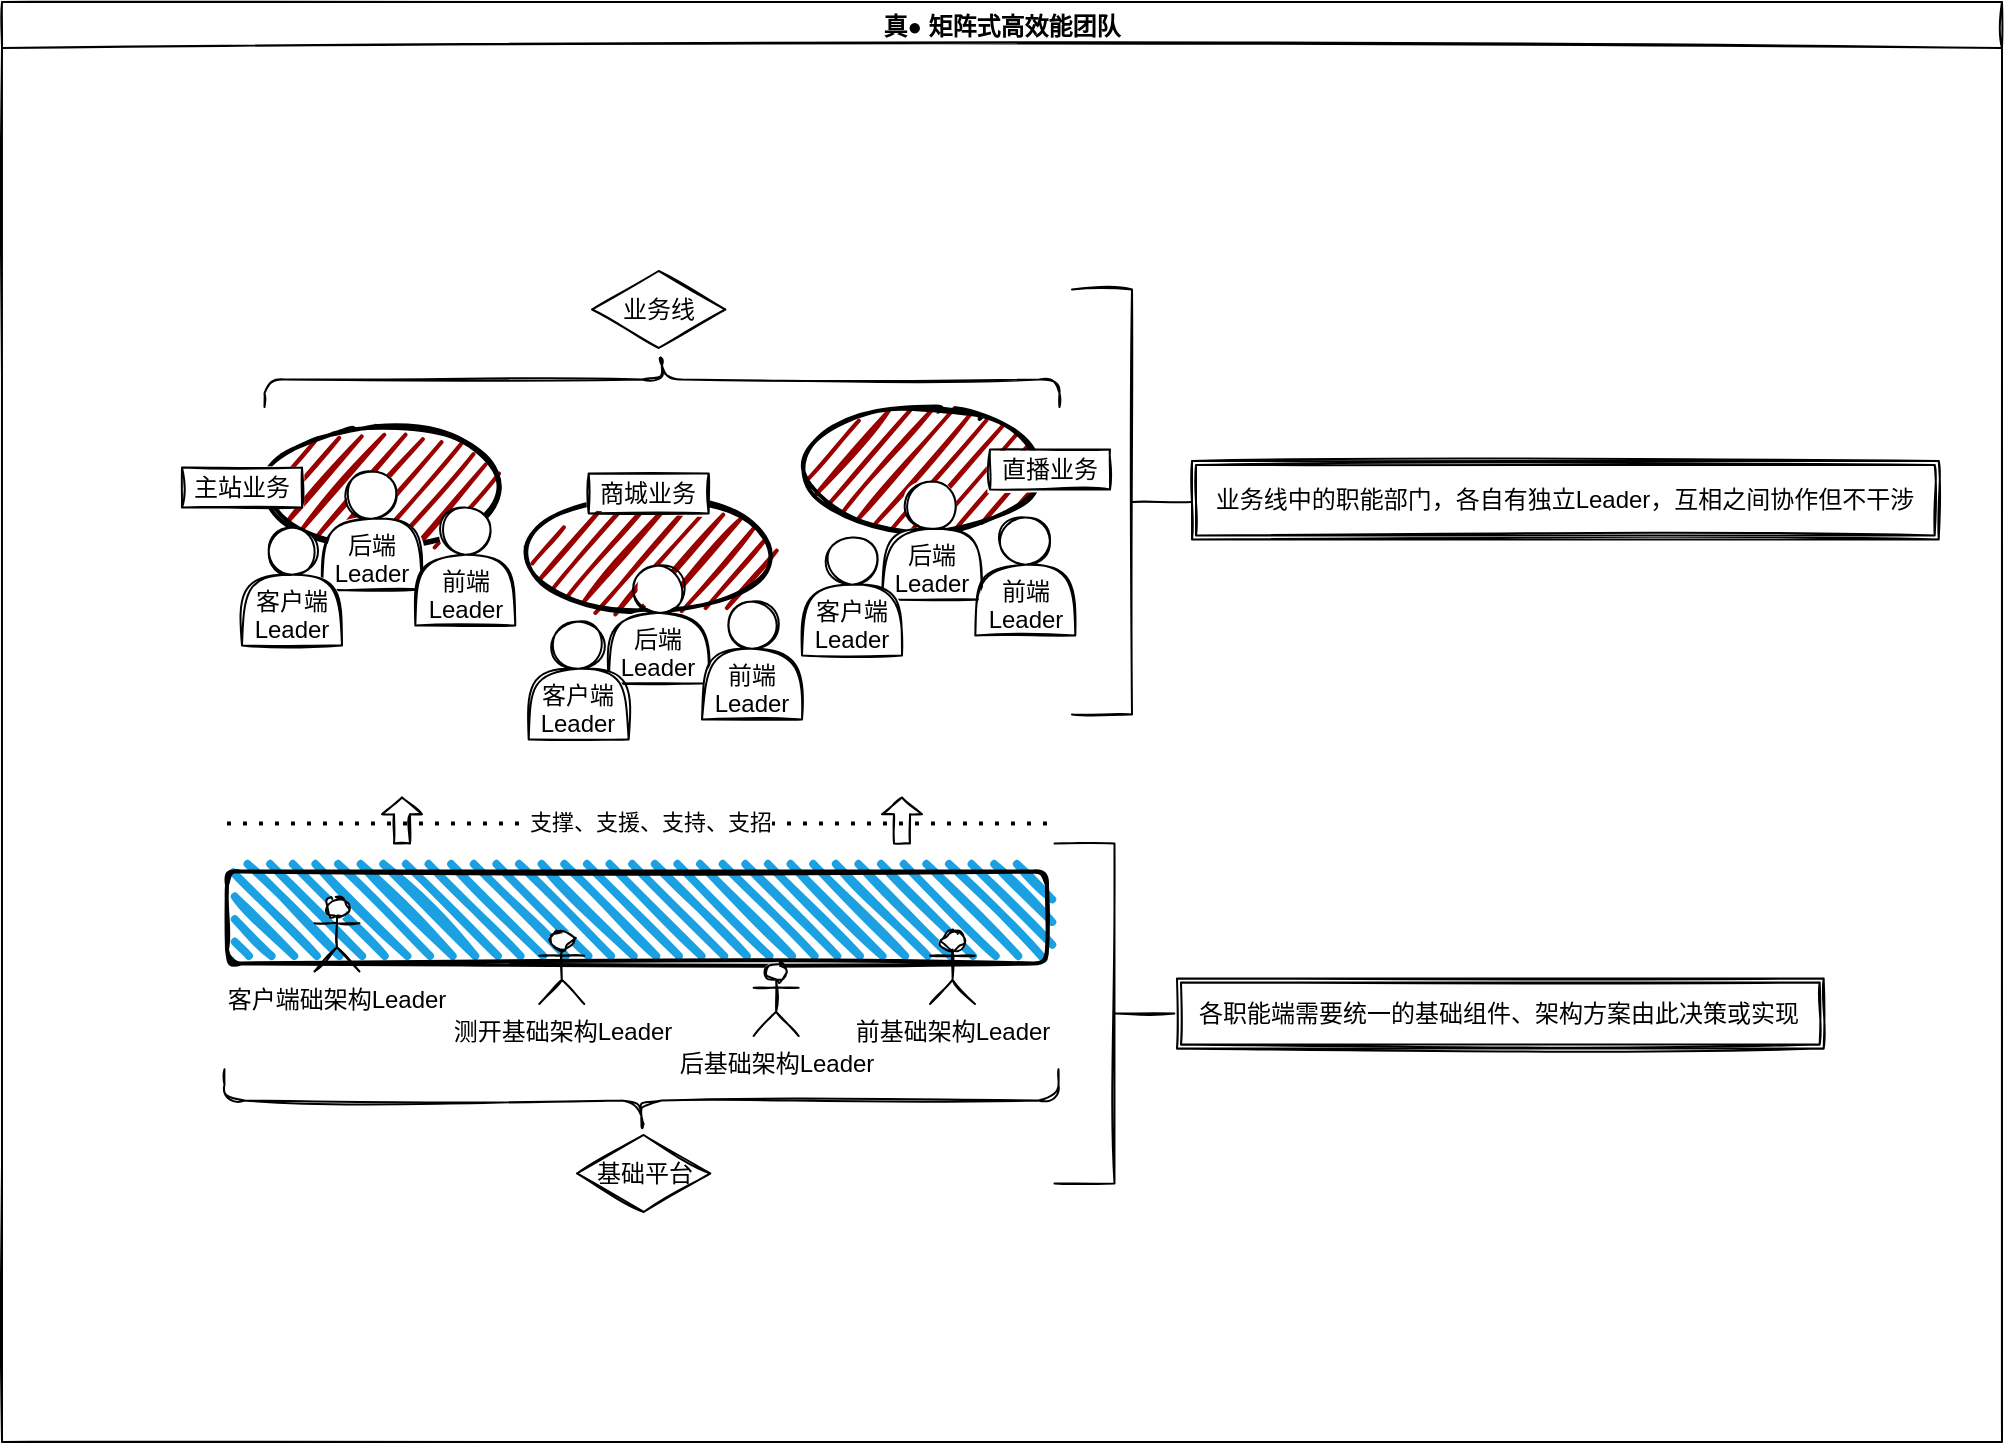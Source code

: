 <mxfile version="14.2.4" type="github">
  <diagram id="yZ-5awFDFZwI3RNw8QD1" name="Page-1">
    <mxGraphModel dx="1342" dy="696" grid="1" gridSize="10" guides="1" tooltips="1" connect="1" arrows="1" fold="1" page="1" pageScale="1" pageWidth="827" pageHeight="1169" math="0" shadow="0">
      <root>
        <mxCell id="0" />
        <mxCell id="1" parent="0" />
        <mxCell id="lFQKLQK3sEn3rDhJFm7_-2" value="" style="ellipse;whiteSpace=wrap;html=1;strokeWidth=2;fillWeight=2;hachureGap=8;fillColor=#990000;fillStyle=dots;sketch=1;" parent="1" vertex="1">
          <mxGeometry x="260" y="482.75" width="120" height="60" as="geometry" />
        </mxCell>
        <mxCell id="lFQKLQK3sEn3rDhJFm7_-8" value="主站业务" style="html=1;whiteSpace=wrap;container=1;recursiveResize=0;collapsible=0;sketch=1;" parent="1" vertex="1">
          <mxGeometry x="220" y="502.75" width="60" height="20" as="geometry" />
        </mxCell>
        <mxCell id="lFQKLQK3sEn3rDhJFm7_-20" value="&lt;br&gt;&lt;br&gt;后端Leader" style="shape=actor;whiteSpace=wrap;html=1;sketch=1;" parent="1" vertex="1">
          <mxGeometry x="290" y="504.75" width="50" height="59" as="geometry" />
        </mxCell>
        <mxCell id="lFQKLQK3sEn3rDhJFm7_-30" value="&lt;br&gt;&lt;br&gt;前端Leader" style="shape=actor;whiteSpace=wrap;html=1;sketch=1;" parent="1" vertex="1">
          <mxGeometry x="336.66" y="522.75" width="50" height="59" as="geometry" />
        </mxCell>
        <mxCell id="lFQKLQK3sEn3rDhJFm7_-31" value="&lt;br&gt;&lt;br&gt;客户端Leader" style="shape=actor;whiteSpace=wrap;html=1;sketch=1;" parent="1" vertex="1">
          <mxGeometry x="250" y="532.75" width="50" height="59" as="geometry" />
        </mxCell>
        <mxCell id="lFQKLQK3sEn3rDhJFm7_-35" value="" style="shape=curlyBracket;whiteSpace=wrap;html=1;rounded=1;sketch=1;rotation=90;" parent="1" vertex="1">
          <mxGeometry x="446.25" y="260" width="27.5" height="397.5" as="geometry" />
        </mxCell>
        <mxCell id="lFQKLQK3sEn3rDhJFm7_-45" value="真● 矩阵式高效能团队" style="swimlane;sketch=1;" parent="1" vertex="1">
          <mxGeometry x="130" y="270" width="1000" height="720" as="geometry" />
        </mxCell>
        <mxCell id="lFQKLQK3sEn3rDhJFm7_-1" value="" style="rounded=1;whiteSpace=wrap;html=1;strokeWidth=2;fillWeight=4;hachureGap=8;hachureAngle=45;fillColor=#1ba1e2;sketch=1;" parent="lFQKLQK3sEn3rDhJFm7_-45" vertex="1">
          <mxGeometry x="112.49" y="434.75" width="410" height="46" as="geometry" />
        </mxCell>
        <mxCell id="lFQKLQK3sEn3rDhJFm7_-5" value="" style="html=1;shape=mxgraph.flowchart.annotation_2;align=left;labelPosition=right;sketch=1;rotation=-180;" parent="lFQKLQK3sEn3rDhJFm7_-45" vertex="1">
          <mxGeometry x="526.24" y="420.75" width="60" height="170" as="geometry" />
        </mxCell>
        <mxCell id="lFQKLQK3sEn3rDhJFm7_-15" value="" style="shape=curlyBracket;whiteSpace=wrap;html=1;rounded=1;sketch=1;rotation=-90;" parent="lFQKLQK3sEn3rDhJFm7_-45" vertex="1">
          <mxGeometry x="304.12" y="340.75" width="31.25" height="417" as="geometry" />
        </mxCell>
        <mxCell id="lFQKLQK3sEn3rDhJFm7_-18" value="基础平台" style="html=1;whiteSpace=wrap;aspect=fixed;shape=isoRectangle;sketch=1;" parent="lFQKLQK3sEn3rDhJFm7_-45" vertex="1">
          <mxGeometry x="287.5" y="565.74" width="66.67" height="40" as="geometry" />
        </mxCell>
        <mxCell id="lFQKLQK3sEn3rDhJFm7_-22" value="后基础架构Leader" style="shape=umlActor;verticalLabelPosition=bottom;verticalAlign=top;html=1;outlineConnect=0;sketch=1;" parent="lFQKLQK3sEn3rDhJFm7_-45" vertex="1">
          <mxGeometry x="375.83" y="480.75" width="22.5" height="36.25" as="geometry" />
        </mxCell>
        <mxCell id="lFQKLQK3sEn3rDhJFm7_-26" value="前基础架构Leader" style="shape=umlActor;verticalLabelPosition=bottom;verticalAlign=top;html=1;outlineConnect=0;sketch=1;" parent="lFQKLQK3sEn3rDhJFm7_-45" vertex="1">
          <mxGeometry x="463.99" y="464.75" width="22.5" height="36.25" as="geometry" />
        </mxCell>
        <mxCell id="lFQKLQK3sEn3rDhJFm7_-27" value="客户端础架构Leader" style="shape=umlActor;verticalLabelPosition=bottom;verticalAlign=top;html=1;outlineConnect=0;sketch=1;" parent="lFQKLQK3sEn3rDhJFm7_-45" vertex="1">
          <mxGeometry x="156.24" y="448.5" width="22.5" height="36.25" as="geometry" />
        </mxCell>
        <mxCell id="lFQKLQK3sEn3rDhJFm7_-28" value="测开基础架构Leader" style="shape=umlActor;verticalLabelPosition=bottom;verticalAlign=top;html=1;outlineConnect=0;sketch=1;" parent="lFQKLQK3sEn3rDhJFm7_-45" vertex="1">
          <mxGeometry x="268.62" y="464.75" width="22.5" height="36.25" as="geometry" />
        </mxCell>
        <mxCell id="lFQKLQK3sEn3rDhJFm7_-37" value="各职能端需要统一的基础组件、架构方案由此决策或实现" style="shape=ext;double=1;rounded=0;whiteSpace=wrap;html=1;sketch=1;" parent="lFQKLQK3sEn3rDhJFm7_-45" vertex="1">
          <mxGeometry x="587.49" y="488.19" width="323.34" height="35.12" as="geometry" />
        </mxCell>
        <mxCell id="lFQKLQK3sEn3rDhJFm7_-46" value="" style="ellipse;whiteSpace=wrap;html=1;strokeWidth=2;fillWeight=2;hachureGap=8;fillColor=#990000;fillStyle=dots;sketch=1;" parent="lFQKLQK3sEn3rDhJFm7_-45" vertex="1">
          <mxGeometry x="263.34" y="245.75" width="120" height="60" as="geometry" />
        </mxCell>
        <mxCell id="lFQKLQK3sEn3rDhJFm7_-47" value="商城业务" style="html=1;whiteSpace=wrap;container=1;recursiveResize=0;collapsible=0;sketch=1;" parent="lFQKLQK3sEn3rDhJFm7_-45" vertex="1">
          <mxGeometry x="293.34" y="235.75" width="60" height="20" as="geometry" />
        </mxCell>
        <mxCell id="lFQKLQK3sEn3rDhJFm7_-48" value="&lt;br&gt;&lt;br&gt;后端Leader" style="shape=actor;whiteSpace=wrap;html=1;sketch=1;" parent="lFQKLQK3sEn3rDhJFm7_-45" vertex="1">
          <mxGeometry x="303.34" y="281.75" width="50" height="59" as="geometry" />
        </mxCell>
        <mxCell id="lFQKLQK3sEn3rDhJFm7_-49" value="&lt;br&gt;&lt;br&gt;前端Leader" style="shape=actor;whiteSpace=wrap;html=1;sketch=1;" parent="lFQKLQK3sEn3rDhJFm7_-45" vertex="1">
          <mxGeometry x="350" y="299.75" width="50" height="59" as="geometry" />
        </mxCell>
        <mxCell id="lFQKLQK3sEn3rDhJFm7_-50" value="&lt;br&gt;&lt;br&gt;客户端Leader" style="shape=actor;whiteSpace=wrap;html=1;sketch=1;" parent="lFQKLQK3sEn3rDhJFm7_-45" vertex="1">
          <mxGeometry x="263.34" y="309.75" width="50" height="59" as="geometry" />
        </mxCell>
        <mxCell id="lFQKLQK3sEn3rDhJFm7_-38" value="" style="html=1;shape=mxgraph.flowchart.annotation_2;align=left;labelPosition=right;sketch=1;rotation=-180;" parent="lFQKLQK3sEn3rDhJFm7_-45" vertex="1">
          <mxGeometry x="535" y="143.75" width="60" height="212.5" as="geometry" />
        </mxCell>
        <mxCell id="lFQKLQK3sEn3rDhJFm7_-39" value="业务线中的职能部门，各自有独立Leader，互相之间协作但不干涉" style="shape=ext;double=1;rounded=0;whiteSpace=wrap;html=1;sketch=1;" parent="lFQKLQK3sEn3rDhJFm7_-45" vertex="1">
          <mxGeometry x="595" y="229.44" width="373.34" height="39.31" as="geometry" />
        </mxCell>
        <mxCell id="lFQKLQK3sEn3rDhJFm7_-3" value="" style="ellipse;whiteSpace=wrap;html=1;strokeWidth=2;fillWeight=2;hachureGap=8;fillColor=#990000;fillStyle=dots;sketch=1;" parent="lFQKLQK3sEn3rDhJFm7_-45" vertex="1">
          <mxGeometry x="400" y="203.75" width="120" height="60" as="geometry" />
        </mxCell>
        <mxCell id="lFQKLQK3sEn3rDhJFm7_-13" value="直播业务" style="html=1;whiteSpace=wrap;container=1;recursiveResize=0;collapsible=0;sketch=1;" parent="lFQKLQK3sEn3rDhJFm7_-45" vertex="1">
          <mxGeometry x="494" y="223.75" width="60" height="20" as="geometry" />
        </mxCell>
        <mxCell id="lFQKLQK3sEn3rDhJFm7_-32" value="&lt;br&gt;&lt;br&gt;后端Leader" style="shape=actor;whiteSpace=wrap;html=1;sketch=1;" parent="lFQKLQK3sEn3rDhJFm7_-45" vertex="1">
          <mxGeometry x="440" y="239.75" width="50" height="59" as="geometry" />
        </mxCell>
        <mxCell id="lFQKLQK3sEn3rDhJFm7_-33" value="&lt;br&gt;&lt;br&gt;前端Leader" style="shape=actor;whiteSpace=wrap;html=1;sketch=1;" parent="lFQKLQK3sEn3rDhJFm7_-45" vertex="1">
          <mxGeometry x="486.66" y="257.75" width="50" height="59" as="geometry" />
        </mxCell>
        <mxCell id="lFQKLQK3sEn3rDhJFm7_-34" value="&lt;br&gt;&lt;br&gt;客户端Leader" style="shape=actor;whiteSpace=wrap;html=1;sketch=1;" parent="lFQKLQK3sEn3rDhJFm7_-45" vertex="1">
          <mxGeometry x="400.0" y="267.75" width="50" height="59" as="geometry" />
        </mxCell>
        <mxCell id="lFQKLQK3sEn3rDhJFm7_-17" value="业务线" style="html=1;whiteSpace=wrap;aspect=fixed;shape=isoRectangle;sketch=1;" parent="lFQKLQK3sEn3rDhJFm7_-45" vertex="1">
          <mxGeometry x="295.01" y="133.75" width="66.67" height="40" as="geometry" />
        </mxCell>
        <mxCell id="lFQKLQK3sEn3rDhJFm7_-66" value="" style="shape=singleArrow;direction=north;whiteSpace=wrap;html=1;sketch=1;arrowWidth=0.4;arrowSize=0.364;" parent="lFQKLQK3sEn3rDhJFm7_-45" vertex="1">
          <mxGeometry x="190" y="397.75" width="20" height="23" as="geometry" />
        </mxCell>
        <mxCell id="lFQKLQK3sEn3rDhJFm7_-67" value="" style="shape=singleArrow;direction=north;whiteSpace=wrap;html=1;sketch=1;arrowWidth=0.4;arrowSize=0.364;" parent="lFQKLQK3sEn3rDhJFm7_-45" vertex="1">
          <mxGeometry x="440" y="397.75" width="20" height="23" as="geometry" />
        </mxCell>
        <mxCell id="lFQKLQK3sEn3rDhJFm7_-60" value="" style="endArrow=none;dashed=1;html=1;dashPattern=1 3;strokeWidth=2;" parent="1" edge="1">
          <mxGeometry width="50" height="50" relative="1" as="geometry">
            <mxPoint x="242.49" y="680.75" as="sourcePoint" />
            <mxPoint x="652.49" y="680.75" as="targetPoint" />
          </mxGeometry>
        </mxCell>
        <mxCell id="lFQKLQK3sEn3rDhJFm7_-62" value="支撑、支援、支持、支招" style="edgeLabel;html=1;align=center;verticalAlign=middle;resizable=0;points=[];" parent="lFQKLQK3sEn3rDhJFm7_-60" vertex="1" connectable="0">
          <mxGeometry x="-0.151" y="-2" relative="1" as="geometry">
            <mxPoint x="36.85" y="-3.5" as="offset" />
          </mxGeometry>
        </mxCell>
      </root>
    </mxGraphModel>
  </diagram>
</mxfile>
